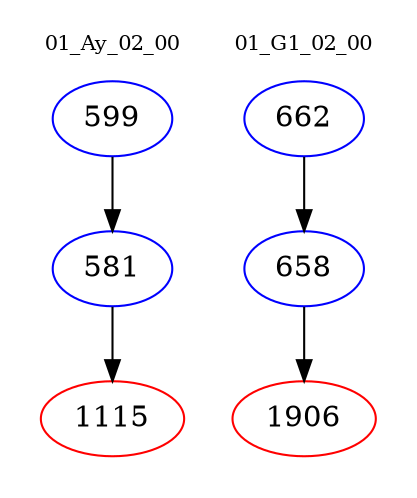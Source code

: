 digraph{
subgraph cluster_0 {
color = white
label = "01_Ay_02_00";
fontsize=10;
T0_599 [label="599", color="blue"]
T0_599 -> T0_581 [color="black"]
T0_581 [label="581", color="blue"]
T0_581 -> T0_1115 [color="black"]
T0_1115 [label="1115", color="red"]
}
subgraph cluster_1 {
color = white
label = "01_G1_02_00";
fontsize=10;
T1_662 [label="662", color="blue"]
T1_662 -> T1_658 [color="black"]
T1_658 [label="658", color="blue"]
T1_658 -> T1_1906 [color="black"]
T1_1906 [label="1906", color="red"]
}
}
